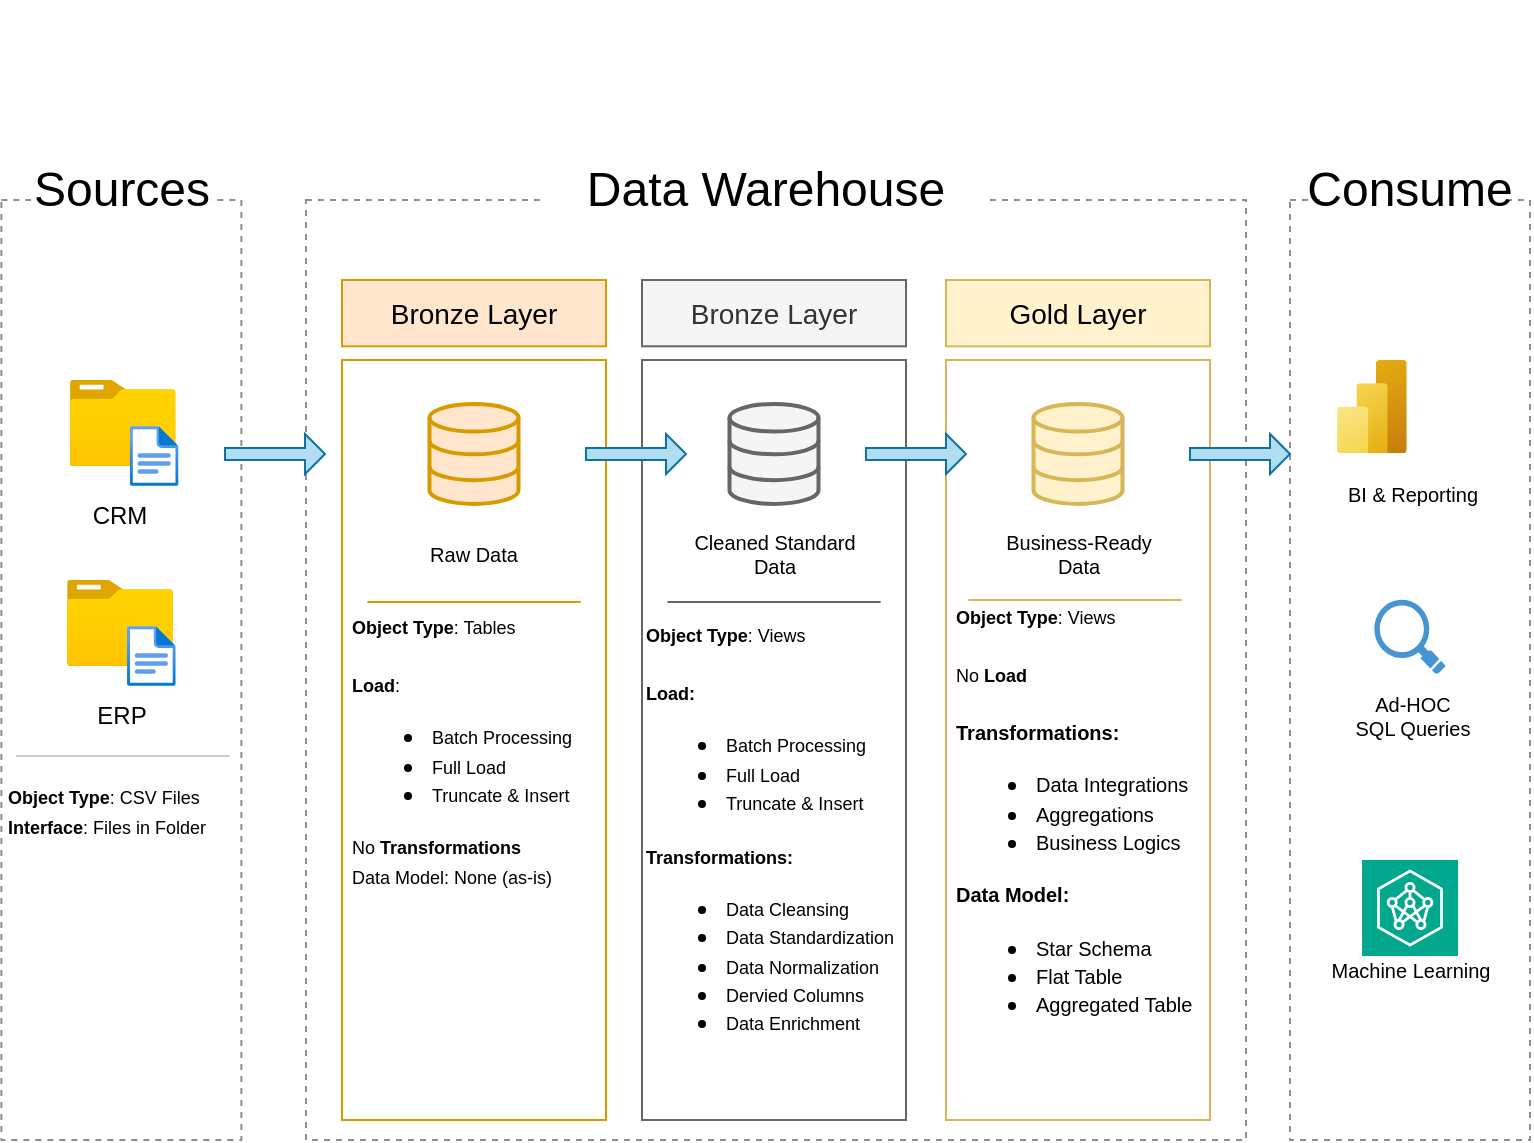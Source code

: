 <mxfile version="26.0.16">
  <diagram name="Page-1" id="FIF8pdNOBhTK2F7PZS23">
    <mxGraphModel dx="1114" dy="817" grid="1" gridSize="10" guides="1" tooltips="1" connect="1" arrows="1" fold="1" page="1" pageScale="1" pageWidth="850" pageHeight="1100" math="0" shadow="0">
      <root>
        <mxCell id="0" />
        <mxCell id="1" parent="0" />
        <mxCell id="kZX0pBvgX_4P1X2zCGf1-1" value="" style="rounded=0;whiteSpace=wrap;html=1;dashed=1;fillColor=none;strokeColor=#8F8F8F;" vertex="1" parent="1">
          <mxGeometry x="42.69" y="200" width="120" height="470" as="geometry" />
        </mxCell>
        <mxCell id="kZX0pBvgX_4P1X2zCGf1-3" value="Sources" style="rounded=0;whiteSpace=wrap;html=1;fontSize=24;strokeColor=none;" vertex="1" parent="1">
          <mxGeometry x="57.69" y="180" width="90" height="30" as="geometry" />
        </mxCell>
        <mxCell id="kZX0pBvgX_4P1X2zCGf1-4" value="" style="rounded=0;whiteSpace=wrap;html=1;dashed=1;fillColor=none;strokeColor=#8F8F8F;" vertex="1" parent="1">
          <mxGeometry x="195" y="200" width="470" height="470" as="geometry" />
        </mxCell>
        <mxCell id="kZX0pBvgX_4P1X2zCGf1-5" value="Data Warehouse" style="rounded=0;whiteSpace=wrap;html=1;fontSize=24;strokeColor=none;" vertex="1" parent="1">
          <mxGeometry x="314.5" y="180" width="220" height="30" as="geometry" />
        </mxCell>
        <mxCell id="kZX0pBvgX_4P1X2zCGf1-6" value="" style="rounded=0;whiteSpace=wrap;html=1;dashed=1;fillColor=none;strokeColor=#8F8F8F;" vertex="1" parent="1">
          <mxGeometry x="687" y="200" width="120" height="470" as="geometry" />
        </mxCell>
        <mxCell id="kZX0pBvgX_4P1X2zCGf1-7" value="Consume" style="rounded=0;whiteSpace=wrap;html=1;fontSize=24;strokeColor=none;" vertex="1" parent="1">
          <mxGeometry x="702" y="180" width="90" height="30" as="geometry" />
        </mxCell>
        <mxCell id="kZX0pBvgX_4P1X2zCGf1-8" value="&lt;font style=&quot;font-size: 14px;&quot;&gt;Bronze Layer&lt;/font&gt;" style="rounded=0;whiteSpace=wrap;html=1;fillColor=#ffe6cc;strokeColor=#d79b00;" vertex="1" parent="1">
          <mxGeometry x="213" y="240" width="132" height="33.16" as="geometry" />
        </mxCell>
        <mxCell id="kZX0pBvgX_4P1X2zCGf1-9" value="" style="rounded=0;whiteSpace=wrap;html=1;fillColor=none;strokeColor=#d79b00;" vertex="1" parent="1">
          <mxGeometry x="213" y="280" width="132" height="380" as="geometry" />
        </mxCell>
        <mxCell id="kZX0pBvgX_4P1X2zCGf1-14" style="edgeStyle=orthogonalEdgeStyle;rounded=0;orthogonalLoop=1;jettySize=auto;html=1;exitX=0.5;exitY=1;exitDx=0;exitDy=0;entryX=0.496;entryY=0.667;entryDx=0;entryDy=0;entryPerimeter=0;" edge="1" parent="1">
          <mxGeometry relative="1" as="geometry">
            <mxPoint x="422.5" y="270.0" as="sourcePoint" />
            <mxPoint x="422.04" y="260.01" as="targetPoint" />
          </mxGeometry>
        </mxCell>
        <mxCell id="kZX0pBvgX_4P1X2zCGf1-15" value="&lt;font style=&quot;font-size: 14px;&quot;&gt;Bronze Layer&lt;/font&gt;" style="rounded=0;whiteSpace=wrap;html=1;fillColor=#f5f5f5;strokeColor=#666666;fontColor=#333333;" vertex="1" parent="1">
          <mxGeometry x="363" y="240" width="132" height="33.16" as="geometry" />
        </mxCell>
        <mxCell id="kZX0pBvgX_4P1X2zCGf1-16" value="" style="rounded=0;whiteSpace=wrap;html=1;fillColor=none;strokeColor=#666666;fontColor=#333333;" vertex="1" parent="1">
          <mxGeometry x="363" y="280" width="132" height="380" as="geometry" />
        </mxCell>
        <mxCell id="kZX0pBvgX_4P1X2zCGf1-17" value="&lt;font style=&quot;font-size: 14px;&quot;&gt;Gold Layer&lt;/font&gt;" style="rounded=0;whiteSpace=wrap;html=1;fillColor=#fff2cc;strokeColor=#d6b656;" vertex="1" parent="1">
          <mxGeometry x="515" y="240" width="132" height="33.16" as="geometry" />
        </mxCell>
        <mxCell id="kZX0pBvgX_4P1X2zCGf1-18" value="" style="rounded=0;whiteSpace=wrap;html=1;fillColor=none;strokeColor=#d6b656;" vertex="1" parent="1">
          <mxGeometry x="515" y="280" width="132" height="380" as="geometry" />
        </mxCell>
        <mxCell id="kZX0pBvgX_4P1X2zCGf1-19" value="" style="image;aspect=fixed;html=1;points=[];align=center;fontSize=12;image=img/lib/azure2/general/Folder_Blank.svg;" vertex="1" parent="1">
          <mxGeometry x="76.9" y="290" width="52.96" height="42.99" as="geometry" />
        </mxCell>
        <mxCell id="kZX0pBvgX_4P1X2zCGf1-20" value="" style="image;aspect=fixed;html=1;points=[];align=center;fontSize=12;image=img/lib/azure2/general/File.svg;" vertex="1" parent="1">
          <mxGeometry x="106.9" y="312.99" width="24.35" height="30" as="geometry" />
        </mxCell>
        <mxCell id="kZX0pBvgX_4P1X2zCGf1-21" value="" style="image;aspect=fixed;html=1;points=[];align=center;fontSize=12;image=img/lib/azure2/general/Folder_Blank.svg;" vertex="1" parent="1">
          <mxGeometry x="75.51" y="390" width="52.96" height="42.99" as="geometry" />
        </mxCell>
        <mxCell id="kZX0pBvgX_4P1X2zCGf1-22" value="" style="image;aspect=fixed;html=1;points=[];align=center;fontSize=12;image=img/lib/azure2/general/File.svg;" vertex="1" parent="1">
          <mxGeometry x="105.51" y="412.99" width="24.35" height="30" as="geometry" />
        </mxCell>
        <mxCell id="kZX0pBvgX_4P1X2zCGf1-23" value="CRM" style="text;html=1;align=center;verticalAlign=middle;whiteSpace=wrap;rounded=0;" vertex="1" parent="1">
          <mxGeometry x="71.99" y="342.99" width="60" height="30" as="geometry" />
        </mxCell>
        <mxCell id="kZX0pBvgX_4P1X2zCGf1-26" value="ERP" style="text;html=1;align=center;verticalAlign=middle;whiteSpace=wrap;rounded=0;" vertex="1" parent="1">
          <mxGeometry x="73.38" y="442.99" width="60" height="30" as="geometry" />
        </mxCell>
        <mxCell id="kZX0pBvgX_4P1X2zCGf1-27" value="" style="endArrow=none;html=1;rounded=0;fillColor=#f5f5f5;strokeColor=#CCCCCC;strokeWidth=1;" edge="1" parent="1">
          <mxGeometry width="50" height="50" relative="1" as="geometry">
            <mxPoint x="50.059" y="478.0" as="sourcePoint" />
            <mxPoint x="156.71" y="478" as="targetPoint" />
          </mxGeometry>
        </mxCell>
        <mxCell id="kZX0pBvgX_4P1X2zCGf1-28" value="&lt;font style=&quot;font-size: 9px;&quot;&gt;&lt;b style=&quot;&quot;&gt;Object Type&lt;/b&gt;: CSV Files&lt;/font&gt;&lt;div&gt;&lt;font style=&quot;font-size: 9px;&quot;&gt;&lt;b style=&quot;&quot;&gt;Interface&lt;/b&gt;: Files in Folder&lt;/font&gt;&lt;/div&gt;" style="text;html=1;align=left;verticalAlign=middle;whiteSpace=wrap;rounded=0;" vertex="1" parent="1">
          <mxGeometry x="44.08" y="490" width="150" height="30" as="geometry" />
        </mxCell>
        <mxCell id="kZX0pBvgX_4P1X2zCGf1-29" value="" style="html=1;verticalLabelPosition=bottom;align=center;labelBackgroundColor=#ffffff;verticalAlign=top;strokeWidth=2;strokeColor=#d79b00;shadow=0;dashed=0;shape=mxgraph.ios7.icons.data;fillColor=#ffe6cc;" vertex="1" parent="1">
          <mxGeometry x="256.75" y="302" width="44.5" height="50" as="geometry" />
        </mxCell>
        <mxCell id="kZX0pBvgX_4P1X2zCGf1-30" value="" style="html=1;verticalLabelPosition=bottom;align=center;labelBackgroundColor=#ffffff;verticalAlign=top;strokeWidth=2;strokeColor=#666666;shadow=0;dashed=0;shape=mxgraph.ios7.icons.data;fillColor=#f5f5f5;fontColor=#333333;" vertex="1" parent="1">
          <mxGeometry x="406.75" y="302" width="44.5" height="50" as="geometry" />
        </mxCell>
        <mxCell id="kZX0pBvgX_4P1X2zCGf1-31" value="" style="html=1;verticalLabelPosition=bottom;align=center;labelBackgroundColor=#ffffff;verticalAlign=top;strokeWidth=2;strokeColor=#d6b656;shadow=0;dashed=0;shape=mxgraph.ios7.icons.data;fillColor=#fff2cc;" vertex="1" parent="1">
          <mxGeometry x="558.75" y="302" width="44.5" height="50" as="geometry" />
        </mxCell>
        <mxCell id="kZX0pBvgX_4P1X2zCGf1-33" value="" style="shape=singleArrow;whiteSpace=wrap;html=1;fillColor=#b1ddf0;strokeColor=#10739e;" vertex="1" parent="1">
          <mxGeometry x="154.5" y="317" width="50" height="20" as="geometry" />
        </mxCell>
        <mxCell id="kZX0pBvgX_4P1X2zCGf1-41" value="" style="shape=singleArrow;whiteSpace=wrap;html=1;fillColor=#b1ddf0;strokeColor=#10739e;" vertex="1" parent="1">
          <mxGeometry x="335" y="317" width="50" height="20" as="geometry" />
        </mxCell>
        <mxCell id="kZX0pBvgX_4P1X2zCGf1-42" value="" style="shape=singleArrow;whiteSpace=wrap;html=1;fillColor=#b1ddf0;strokeColor=#10739e;" vertex="1" parent="1">
          <mxGeometry x="475" y="317" width="50" height="20" as="geometry" />
        </mxCell>
        <mxCell id="kZX0pBvgX_4P1X2zCGf1-43" value="" style="shape=singleArrow;whiteSpace=wrap;html=1;fillColor=#b1ddf0;strokeColor=#10739e;" vertex="1" parent="1">
          <mxGeometry x="637" y="317" width="50" height="20" as="geometry" />
        </mxCell>
        <mxCell id="kZX0pBvgX_4P1X2zCGf1-44" value="Raw Data" style="text;html=1;align=center;verticalAlign=middle;whiteSpace=wrap;rounded=0;fontSize=10;" vertex="1" parent="1">
          <mxGeometry x="249" y="362" width="60" height="30" as="geometry" />
        </mxCell>
        <mxCell id="kZX0pBvgX_4P1X2zCGf1-45" value="Cleaned Standard Data" style="text;html=1;align=center;verticalAlign=middle;whiteSpace=wrap;rounded=0;fontSize=10;" vertex="1" parent="1">
          <mxGeometry x="382.5" y="362" width="92.5" height="30" as="geometry" />
        </mxCell>
        <mxCell id="kZX0pBvgX_4P1X2zCGf1-46" value="Business-Ready Data" style="text;html=1;align=center;verticalAlign=middle;whiteSpace=wrap;rounded=0;fontSize=10;" vertex="1" parent="1">
          <mxGeometry x="534.75" y="362" width="92.5" height="30" as="geometry" />
        </mxCell>
        <mxCell id="kZX0pBvgX_4P1X2zCGf1-48" value="" style="endArrow=none;html=1;rounded=0;fillColor=#ffe6cc;strokeColor=#d79b00;strokeWidth=1;" edge="1" parent="1">
          <mxGeometry width="50" height="50" relative="1" as="geometry">
            <mxPoint x="225.679" y="401.06" as="sourcePoint" />
            <mxPoint x="332.33" y="401.06" as="targetPoint" />
          </mxGeometry>
        </mxCell>
        <mxCell id="kZX0pBvgX_4P1X2zCGf1-49" value="" style="endArrow=none;html=1;rounded=0;fillColor=#f5f5f5;strokeColor=#666666;strokeWidth=1;" edge="1" parent="1">
          <mxGeometry width="50" height="50" relative="1" as="geometry">
            <mxPoint x="375.679" y="401.06" as="sourcePoint" />
            <mxPoint x="482.33" y="401.06" as="targetPoint" />
          </mxGeometry>
        </mxCell>
        <mxCell id="kZX0pBvgX_4P1X2zCGf1-50" value="" style="endArrow=none;html=1;rounded=0;fillColor=#fff2cc;strokeColor=#d6b656;strokeWidth=1;" edge="1" parent="1">
          <mxGeometry width="50" height="50" relative="1" as="geometry">
            <mxPoint x="526.179" y="400.0" as="sourcePoint" />
            <mxPoint x="632.83" y="400" as="targetPoint" />
          </mxGeometry>
        </mxCell>
        <mxCell id="kZX0pBvgX_4P1X2zCGf1-51" value="&lt;div style=&quot;&quot;&gt;&lt;font style=&quot;font-size: 9px;&quot;&gt;&lt;b style=&quot;background-color: transparent; color: light-dark(rgb(0, 0, 0), rgb(255, 255, 255));&quot;&gt;Object Type&lt;/b&gt;&lt;span style=&quot;background-color: transparent; color: light-dark(rgb(0, 0, 0), rgb(255, 255, 255));&quot;&gt;: Tables&lt;/span&gt;&lt;/font&gt;&lt;/div&gt;&lt;div style=&quot;&quot;&gt;&lt;font style=&quot;font-size: 9px;&quot;&gt;&lt;br&gt;&lt;/font&gt;&lt;/div&gt;&lt;div&gt;&lt;div style=&quot;&quot;&gt;&lt;font style=&quot;font-size: 9px;&quot;&gt;&lt;b&gt;Load&lt;/b&gt;:&amp;nbsp;&lt;/font&gt;&lt;/div&gt;&lt;/div&gt;&lt;div style=&quot;&quot;&gt;&lt;ul&gt;&lt;li&gt;&lt;font style=&quot;font-size: 9px;&quot;&gt;Batch Processing&lt;/font&gt;&lt;/li&gt;&lt;li&gt;&lt;font style=&quot;font-size: 9px;&quot;&gt;Full Load&lt;/font&gt;&lt;/li&gt;&lt;li&gt;&lt;font style=&quot;font-size: 9px;&quot;&gt;Truncate &amp;amp; Insert&lt;/font&gt;&lt;/li&gt;&lt;/ul&gt;&lt;div&gt;&lt;font style=&quot;font-size: 9px;&quot;&gt;No &lt;b&gt;Transformations&lt;/b&gt;&lt;/font&gt;&lt;/div&gt;&lt;div&gt;&lt;font style=&quot;font-size: 9px;&quot;&gt;Data Model: None (as-is)&lt;/font&gt;&lt;/div&gt;&lt;/div&gt;" style="text;html=1;align=left;verticalAlign=middle;whiteSpace=wrap;rounded=0;" vertex="1" parent="1">
          <mxGeometry x="216.25" y="405" width="125.5" height="140" as="geometry" />
        </mxCell>
        <mxCell id="kZX0pBvgX_4P1X2zCGf1-57" value="&lt;div style=&quot;&quot;&gt;&lt;font style=&quot;font-size: 9px;&quot;&gt;&lt;b style=&quot;background-color: transparent; color: light-dark(rgb(0, 0, 0), rgb(255, 255, 255));&quot;&gt;Object Type&lt;/b&gt;&lt;span style=&quot;background-color: transparent; color: light-dark(rgb(0, 0, 0), rgb(255, 255, 255));&quot;&gt;: Views&lt;/span&gt;&lt;/font&gt;&lt;/div&gt;&lt;div style=&quot;&quot;&gt;&lt;font style=&quot;font-size: 9px;&quot;&gt;&lt;br&gt;&lt;/font&gt;&lt;/div&gt;&lt;div&gt;&lt;div style=&quot;&quot;&gt;&lt;font style=&quot;font-size: 9px;&quot;&gt;No&lt;b&gt; Load&lt;/b&gt;&lt;/font&gt;&lt;/div&gt;&lt;/div&gt;&lt;div style=&quot;&quot;&gt;&lt;font style=&quot;font-size: 9px;&quot;&gt;&lt;b&gt;&lt;br&gt;&lt;/b&gt;&lt;/font&gt;&lt;/div&gt;&lt;div style=&quot;&quot;&gt;&lt;font size=&quot;1&quot;&gt;&lt;b&gt;Transformations:&lt;/b&gt;&lt;/font&gt;&lt;/div&gt;&lt;div style=&quot;&quot;&gt;&lt;ul&gt;&lt;li&gt;&lt;font size=&quot;1&quot;&gt;Data Integrations&lt;/font&gt;&lt;/li&gt;&lt;li&gt;&lt;font size=&quot;1&quot;&gt;Aggregations&lt;/font&gt;&lt;/li&gt;&lt;li&gt;&lt;font size=&quot;1&quot;&gt;Business Logics&lt;/font&gt;&lt;/li&gt;&lt;/ul&gt;&lt;/div&gt;&lt;div style=&quot;&quot;&gt;&lt;font size=&quot;1&quot;&gt;&lt;b&gt;Data Model:&lt;/b&gt;&lt;/font&gt;&lt;/div&gt;&lt;div style=&quot;&quot;&gt;&lt;ul&gt;&lt;li&gt;&lt;font size=&quot;1&quot;&gt;Star Schema&lt;/font&gt;&lt;/li&gt;&lt;li&gt;&lt;font size=&quot;1&quot;&gt;Flat Table&lt;/font&gt;&lt;/li&gt;&lt;li&gt;&lt;font size=&quot;1&quot;&gt;Aggregated Table&lt;/font&gt;&lt;/li&gt;&lt;/ul&gt;&lt;/div&gt;" style="text;html=1;align=left;verticalAlign=middle;whiteSpace=wrap;rounded=0;" vertex="1" parent="1">
          <mxGeometry x="518.25" y="405" width="125.5" height="212.99" as="geometry" />
        </mxCell>
        <mxCell id="kZX0pBvgX_4P1X2zCGf1-58" value="&lt;div style=&quot;&quot;&gt;&lt;font style=&quot;font-size: 9px;&quot;&gt;&lt;b style=&quot;background-color: transparent; color: light-dark(rgb(0, 0, 0), rgb(255, 255, 255));&quot;&gt;Object Type&lt;/b&gt;&lt;span style=&quot;background-color: transparent; color: light-dark(rgb(0, 0, 0), rgb(255, 255, 255));&quot;&gt;: Views&lt;/span&gt;&lt;/font&gt;&lt;/div&gt;&lt;div style=&quot;&quot;&gt;&lt;font style=&quot;font-size: 9px;&quot;&gt;&lt;br&gt;&lt;/font&gt;&lt;/div&gt;&lt;div&gt;&lt;div style=&quot;&quot;&gt;&lt;font style=&quot;font-size: 9px;&quot;&gt;&lt;b&gt;Load:&lt;/b&gt;&lt;/font&gt;&lt;/div&gt;&lt;/div&gt;&lt;div style=&quot;&quot;&gt;&lt;ul&gt;&lt;li&gt;&lt;font style=&quot;font-size: 9px;&quot;&gt;Batch Processing&lt;/font&gt;&lt;/li&gt;&lt;li&gt;&lt;font style=&quot;font-size: 9px;&quot;&gt;Full Load&lt;/font&gt;&lt;/li&gt;&lt;li&gt;&lt;font style=&quot;font-size: 9px;&quot;&gt;Truncate &amp;amp; Insert&lt;/font&gt;&lt;/li&gt;&lt;/ul&gt;&lt;div&gt;&lt;font style=&quot;font-size: 9px;&quot;&gt;&lt;b&gt;Transformations:&lt;/b&gt;&lt;/font&gt;&lt;/div&gt;&lt;div&gt;&lt;ul&gt;&lt;li&gt;&lt;font style=&quot;font-size: 9px;&quot;&gt;Data Cleansing&lt;/font&gt;&lt;/li&gt;&lt;li&gt;&lt;font style=&quot;font-size: 9px;&quot;&gt;Data Standardization&lt;/font&gt;&lt;/li&gt;&lt;li&gt;&lt;font style=&quot;font-size: 9px;&quot;&gt;Data Normalization&lt;/font&gt;&lt;/li&gt;&lt;li&gt;&lt;font style=&quot;font-size: 9px;&quot;&gt;Dervied Columns&lt;/font&gt;&lt;/li&gt;&lt;li&gt;&lt;font style=&quot;font-size: 9px;&quot;&gt;Data Enrichment&lt;/font&gt;&lt;/li&gt;&lt;/ul&gt;&lt;/div&gt;&lt;/div&gt;" style="text;html=1;align=left;verticalAlign=middle;whiteSpace=wrap;rounded=0;" vertex="1" parent="1">
          <mxGeometry x="363" y="380" width="130" height="280" as="geometry" />
        </mxCell>
        <mxCell id="kZX0pBvgX_4P1X2zCGf1-59" value="" style="image;aspect=fixed;html=1;points=[];align=center;fontSize=12;image=img/lib/azure2/analytics/Power_BI_Embedded.svg;" vertex="1" parent="1">
          <mxGeometry x="710.53" y="280" width="34.88" height="46.5" as="geometry" />
        </mxCell>
        <mxCell id="kZX0pBvgX_4P1X2zCGf1-64" value="" style="shadow=0;dashed=0;html=1;strokeColor=none;fillColor=#4495D1;labelPosition=center;verticalLabelPosition=bottom;verticalAlign=top;align=center;outlineConnect=0;shape=mxgraph.veeam.magnifying_glass;pointerEvents=1;" vertex="1" parent="1">
          <mxGeometry x="729.2" y="399.91" width="35.6" height="37.2" as="geometry" />
        </mxCell>
        <mxCell id="kZX0pBvgX_4P1X2zCGf1-67" value="BI &amp;amp; Reporting" style="text;html=1;align=center;verticalAlign=middle;whiteSpace=wrap;rounded=0;fontSize=10;" vertex="1" parent="1">
          <mxGeometry x="702" y="332" width="92.5" height="30" as="geometry" />
        </mxCell>
        <mxCell id="kZX0pBvgX_4P1X2zCGf1-68" value="Ad-HOC&lt;div&gt;SQL Que&lt;span style=&quot;color: rgba(0, 0, 0, 0); font-family: monospace; font-size: 0px; text-align: start; text-wrap-mode: nowrap; background-color: transparent;&quot;&gt;%3CmxGraphModel%3E%3Croot%3E%3CmxCell%20id%3D%220%22%2F%3E%3CmxCell%20id%3D%221%22%20parent%3D%220%22%2F%3E%3CmxCell%20id%3D%222%22%20value%3D%22BI%20%26amp%3Bamp%3B%20Reporting%22%20style%3D%22text%3Bhtml%3D1%3Balign%3Dcenter%3BverticalAlign%3Dmiddle%3BwhiteSpace%3Dwrap%3Brounded%3D0%3BfontSize%3D10%3B%22%20vertex%3D%221%22%20parent%3D%221%22%3E%3CmxGeometry%20x%3D%22717%22%20y%3D%22332%22%20width%3D%2292.5%22%20height%3D%2230%22%20as%3D%22geometry%22%2F%3E%3C%2FmxCell%3E%3C%2Froot%3E%3C%2FmxGraphModel%3E&lt;/span&gt;&lt;span style=&quot;background-color: transparent; color: light-dark(rgb(0, 0, 0), rgb(255, 255, 255));&quot;&gt;ries&lt;/span&gt;&lt;/div&gt;" style="text;html=1;align=center;verticalAlign=middle;whiteSpace=wrap;rounded=0;fontSize=10;" vertex="1" parent="1">
          <mxGeometry x="702" y="442.99" width="92.5" height="30" as="geometry" />
        </mxCell>
        <mxCell id="kZX0pBvgX_4P1X2zCGf1-69" value="Machine Learning" style="text;html=1;align=center;verticalAlign=middle;whiteSpace=wrap;rounded=0;fontSize=10;" vertex="1" parent="1">
          <mxGeometry x="700.75" y="570" width="92.5" height="30" as="geometry" />
        </mxCell>
        <mxCell id="kZX0pBvgX_4P1X2zCGf1-71" value="" style="sketch=0;points=[[0,0,0],[0.25,0,0],[0.5,0,0],[0.75,0,0],[1,0,0],[0,1,0],[0.25,1,0],[0.5,1,0],[0.75,1,0],[1,1,0],[0,0.25,0],[0,0.5,0],[0,0.75,0],[1,0.25,0],[1,0.5,0],[1,0.75,0]];outlineConnect=0;fontColor=#232F3E;fillColor=#01A88D;strokeColor=#ffffff;dashed=0;verticalLabelPosition=bottom;verticalAlign=top;align=center;html=1;fontSize=12;fontStyle=0;aspect=fixed;shape=mxgraph.aws4.resourceIcon;resIcon=mxgraph.aws4.neuron_ml_sdk;" vertex="1" parent="1">
          <mxGeometry x="723" y="530" width="48" height="48" as="geometry" />
        </mxCell>
        <mxCell id="kZX0pBvgX_4P1X2zCGf1-72" value="" style="shape=image;verticalLabelPosition=bottom;labelBackgroundColor=default;verticalAlign=top;aspect=fixed;imageAspect=0;image=https://logos-world.net/wp-content/uploads/2021/10/Tableau-Symbol.png;" vertex="1" parent="1">
          <mxGeometry x="740" y="290" width="65.79" height="37.01" as="geometry" />
        </mxCell>
        <mxCell id="kZX0pBvgX_4P1X2zCGf1-74" value="" style="shape=image;verticalLabelPosition=bottom;labelBackgroundColor=default;verticalAlign=top;aspect=fixed;imageAspect=0;image=https://cdn-icons-png.flaticon.com/512/5968/5968364.png;" vertex="1" parent="1">
          <mxGeometry x="195" y="100" width="100" height="100" as="geometry" />
        </mxCell>
      </root>
    </mxGraphModel>
  </diagram>
</mxfile>
